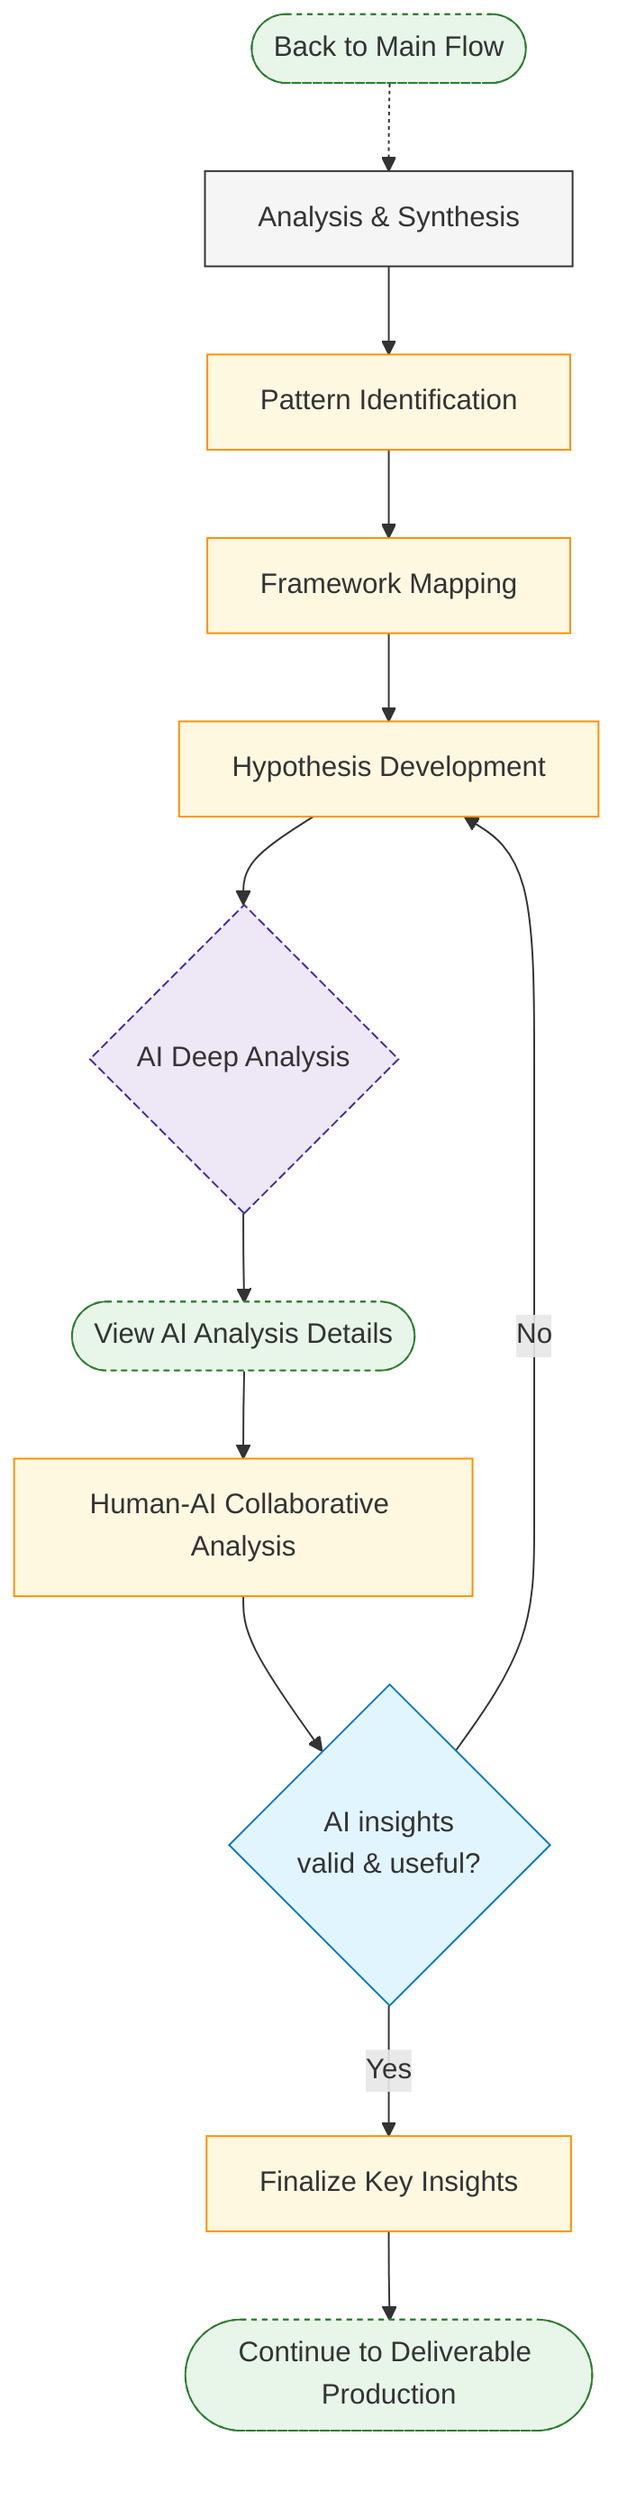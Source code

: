 flowchart TD
    %% Analysis & Synthesis Subtree
    
    %% Main node connecting back to main diagram
    mainFlow(["Back to Main Flow"]) -.-> analysis[Analysis & Synthesis]
    
    %% Detailed steps within Analysis phase (limited to ~5 nodes)
    analysis --> patternIdentification[Pattern Identification]
    patternIdentification --> frameworkMapping[Framework Mapping]
    frameworkMapping --> hypothesisDevelopment[Hypothesis Development]
    
    %% AI Integration - Deep Analysis
    hypothesisDevelopment --> aiDeepAnalysis{AI Deep Analysis}
    
    %% AI provides multiple insights - link to a secondary diagram for details
    aiDeepAnalysis --> aiInsights(["View AI Analysis Details"])
    aiInsights --> humanAiCollaboration[Human-AI Collaborative Analysis]
    
    %% Human Verification of AI Analysis
    humanAiCollaboration --> aiVerification{AI insights\nvalid & useful?}
    aiVerification -->|No| hypothesisDevelopment
    aiVerification -->|Yes| insightFinalization[Finalize Key Insights]
    
    %% Return to main flow
    insightFinalization --> nextPhase(["Continue to Deliverable Production"])
    
    %% Click interactions
    click mainFlow "../index.html" "Return to main workflow"
    click nextPhase "deliverable_subtree.html" "Continue to next phase"
    click aiDeepAnalysis "#" "Purpose: Recognize complex patterns and simulate different scenarios\n\nPrompt example: 'Analyze this dataset to identify patterns that support or contradict our hypothesis about [X]. Then simulate three scenarios with different assumptions about [variables] to test the robustness of our findings.'"
    click aiInsights "analysis_ai_insights.html" "View detailed AI analysis processes"
    
    %% Detailed Styling and Classifications
    classDef phase fill:#f5f5f5,stroke:#333,stroke-width:1px;
    classDef subProcess fill:#fff8e1,stroke:#ff8f00,stroke-width:1px;
    classDef decision fill:#e1f5fe,stroke:#0277bd,stroke-width:1px;
    classDef aiDecision fill:#ede7f6,stroke:#4527a0,stroke-width:1px,stroke-dasharray: 5 2;
    classDef navigation fill:#e8f5e9,stroke:#2e7d32,stroke-width:1px,stroke-dasharray: 3 3;
    
    %% Apply styles to nodes
    class analysis phase;
    class patternIdentification,frameworkMapping,hypothesisDevelopment,humanAiCollaboration,insightFinalization subProcess;
    class aiVerification decision;
    class aiDeepAnalysis aiDecision;
    class mainFlow,nextPhase,aiInsights navigation;